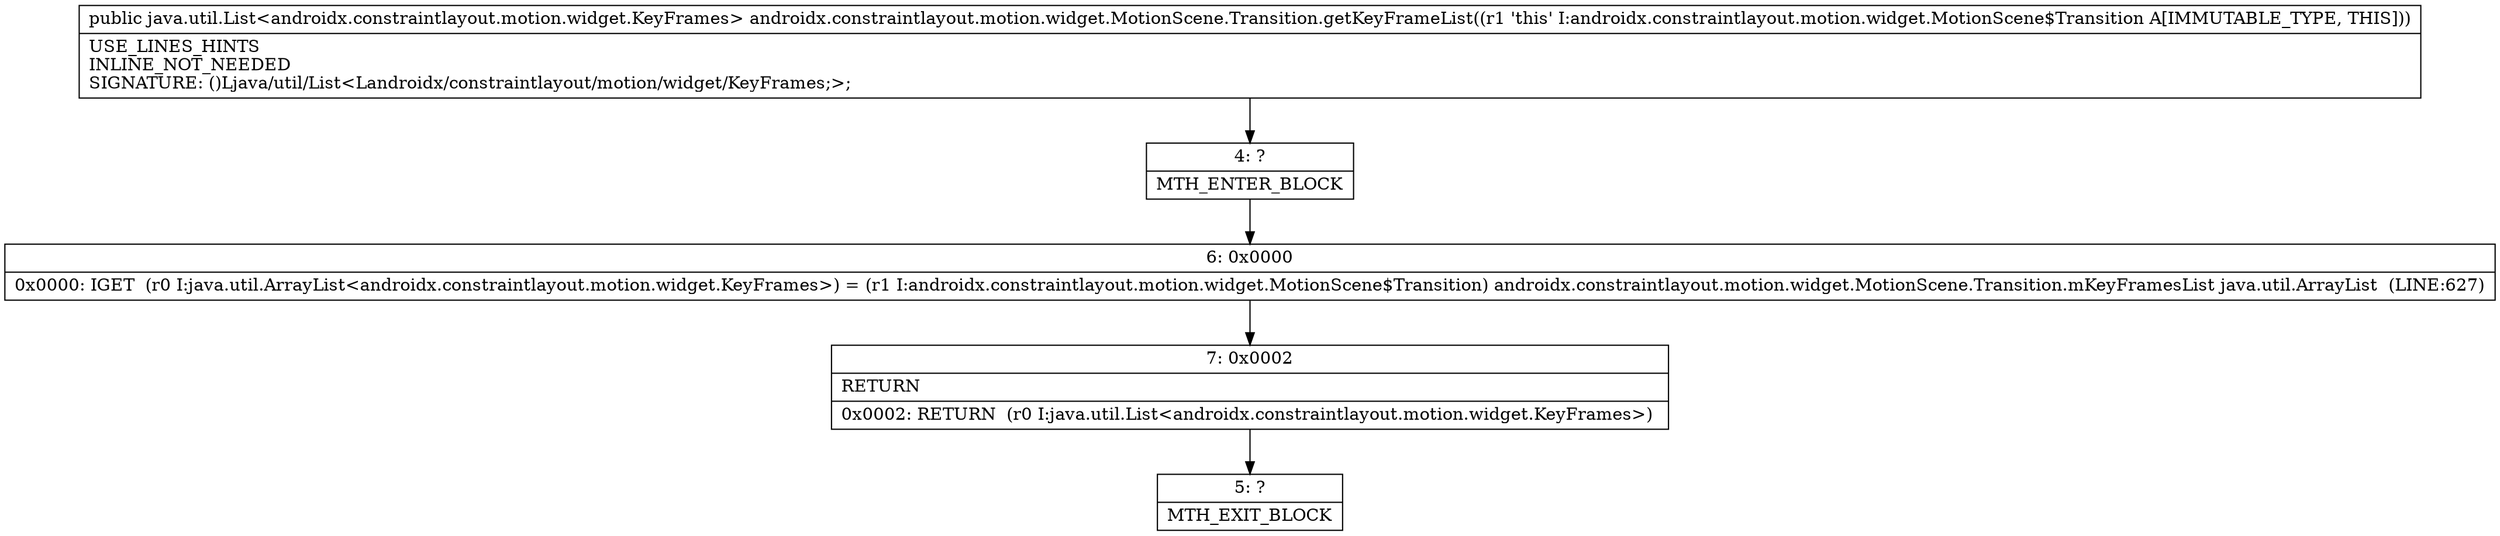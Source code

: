 digraph "CFG forandroidx.constraintlayout.motion.widget.MotionScene.Transition.getKeyFrameList()Ljava\/util\/List;" {
Node_4 [shape=record,label="{4\:\ ?|MTH_ENTER_BLOCK\l}"];
Node_6 [shape=record,label="{6\:\ 0x0000|0x0000: IGET  (r0 I:java.util.ArrayList\<androidx.constraintlayout.motion.widget.KeyFrames\>) = (r1 I:androidx.constraintlayout.motion.widget.MotionScene$Transition) androidx.constraintlayout.motion.widget.MotionScene.Transition.mKeyFramesList java.util.ArrayList  (LINE:627)\l}"];
Node_7 [shape=record,label="{7\:\ 0x0002|RETURN\l|0x0002: RETURN  (r0 I:java.util.List\<androidx.constraintlayout.motion.widget.KeyFrames\>) \l}"];
Node_5 [shape=record,label="{5\:\ ?|MTH_EXIT_BLOCK\l}"];
MethodNode[shape=record,label="{public java.util.List\<androidx.constraintlayout.motion.widget.KeyFrames\> androidx.constraintlayout.motion.widget.MotionScene.Transition.getKeyFrameList((r1 'this' I:androidx.constraintlayout.motion.widget.MotionScene$Transition A[IMMUTABLE_TYPE, THIS]))  | USE_LINES_HINTS\lINLINE_NOT_NEEDED\lSIGNATURE: ()Ljava\/util\/List\<Landroidx\/constraintlayout\/motion\/widget\/KeyFrames;\>;\l}"];
MethodNode -> Node_4;Node_4 -> Node_6;
Node_6 -> Node_7;
Node_7 -> Node_5;
}

